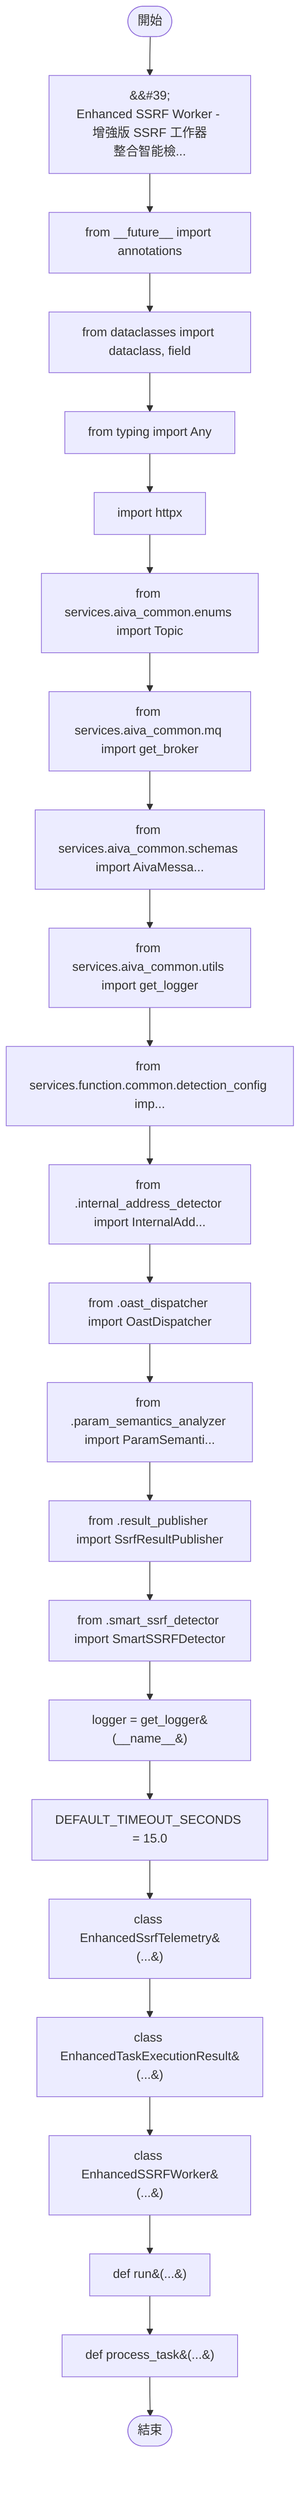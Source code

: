 flowchart TB
    n1([開始])
    n2([結束])
    n3[&amp;&#35;39;\nEnhanced SSRF Worker - 增強版 SSRF 工作器\n整合智能檢...]
    n4[from __future__ import annotations]
    n5[from dataclasses import dataclass, field]
    n6[from typing import Any]
    n7[import httpx]
    n8[from services.aiva_common.enums import Topic]
    n9[from services.aiva_common.mq import get_broker]
    n10[from services.aiva_common.schemas import AivaMessa...]
    n11[from services.aiva_common.utils import get_logger]
    n12[from services.function.common.detection_config imp...]
    n13[from .internal_address_detector import InternalAdd...]
    n14[from .oast_dispatcher import OastDispatcher]
    n15[from .param_semantics_analyzer import ParamSemanti...]
    n16[from .result_publisher import SsrfResultPublisher]
    n17[from .smart_ssrf_detector import SmartSSRFDetector]
    n18[logger = get_logger&#40;__name__&#41;]
    n19[DEFAULT_TIMEOUT_SECONDS = 15.0]
    n20[class EnhancedSsrfTelemetry&#40;...&#41;]
    n21[class EnhancedTaskExecutionResult&#40;...&#41;]
    n22[class EnhancedSSRFWorker&#40;...&#41;]
    n23[def run&#40;...&#41;]
    n24[def process_task&#40;...&#41;]
    n1 --> n3
    n3 --> n4
    n4 --> n5
    n5 --> n6
    n6 --> n7
    n7 --> n8
    n8 --> n9
    n9 --> n10
    n10 --> n11
    n11 --> n12
    n12 --> n13
    n13 --> n14
    n14 --> n15
    n15 --> n16
    n16 --> n17
    n17 --> n18
    n18 --> n19
    n19 --> n20
    n20 --> n21
    n21 --> n22
    n22 --> n23
    n23 --> n24
    n24 --> n2